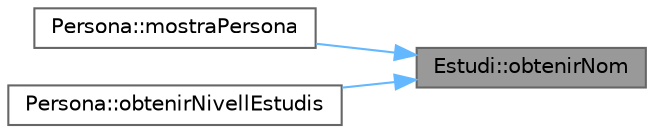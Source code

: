 digraph "Estudi::obtenirNom"
{
 // LATEX_PDF_SIZE
  bgcolor="transparent";
  edge [fontname=Helvetica,fontsize=10,labelfontname=Helvetica,labelfontsize=10];
  node [fontname=Helvetica,fontsize=10,shape=box,height=0.2,width=0.4];
  rankdir="RL";
  Node1 [id="Node000001",label="Estudi::obtenirNom",height=0.2,width=0.4,color="gray40", fillcolor="grey60", style="filled", fontcolor="black",tooltip="Obtiene el nombre del nivel de estudios."];
  Node1 -> Node2 [id="edge3_Node000001_Node000002",dir="back",color="steelblue1",style="solid",tooltip=" "];
  Node2 [id="Node000002",label="Persona::mostraPersona",height=0.2,width=0.4,color="grey40", fillcolor="white", style="filled",URL="$class_persona.html#a1082a81132f1b6cd11d992c058de8c52",tooltip="Muestra los datos de la persona por consola."];
  Node1 -> Node3 [id="edge4_Node000001_Node000003",dir="back",color="steelblue1",style="solid",tooltip=" "];
  Node3 [id="Node000003",label="Persona::obtenirNivellEstudis",height=0.2,width=0.4,color="grey40", fillcolor="white", style="filled",URL="$class_persona.html#aaa217107841783839cad7e6de9769597",tooltip="Obtiene el nivel de estudios de la persona."];
}
